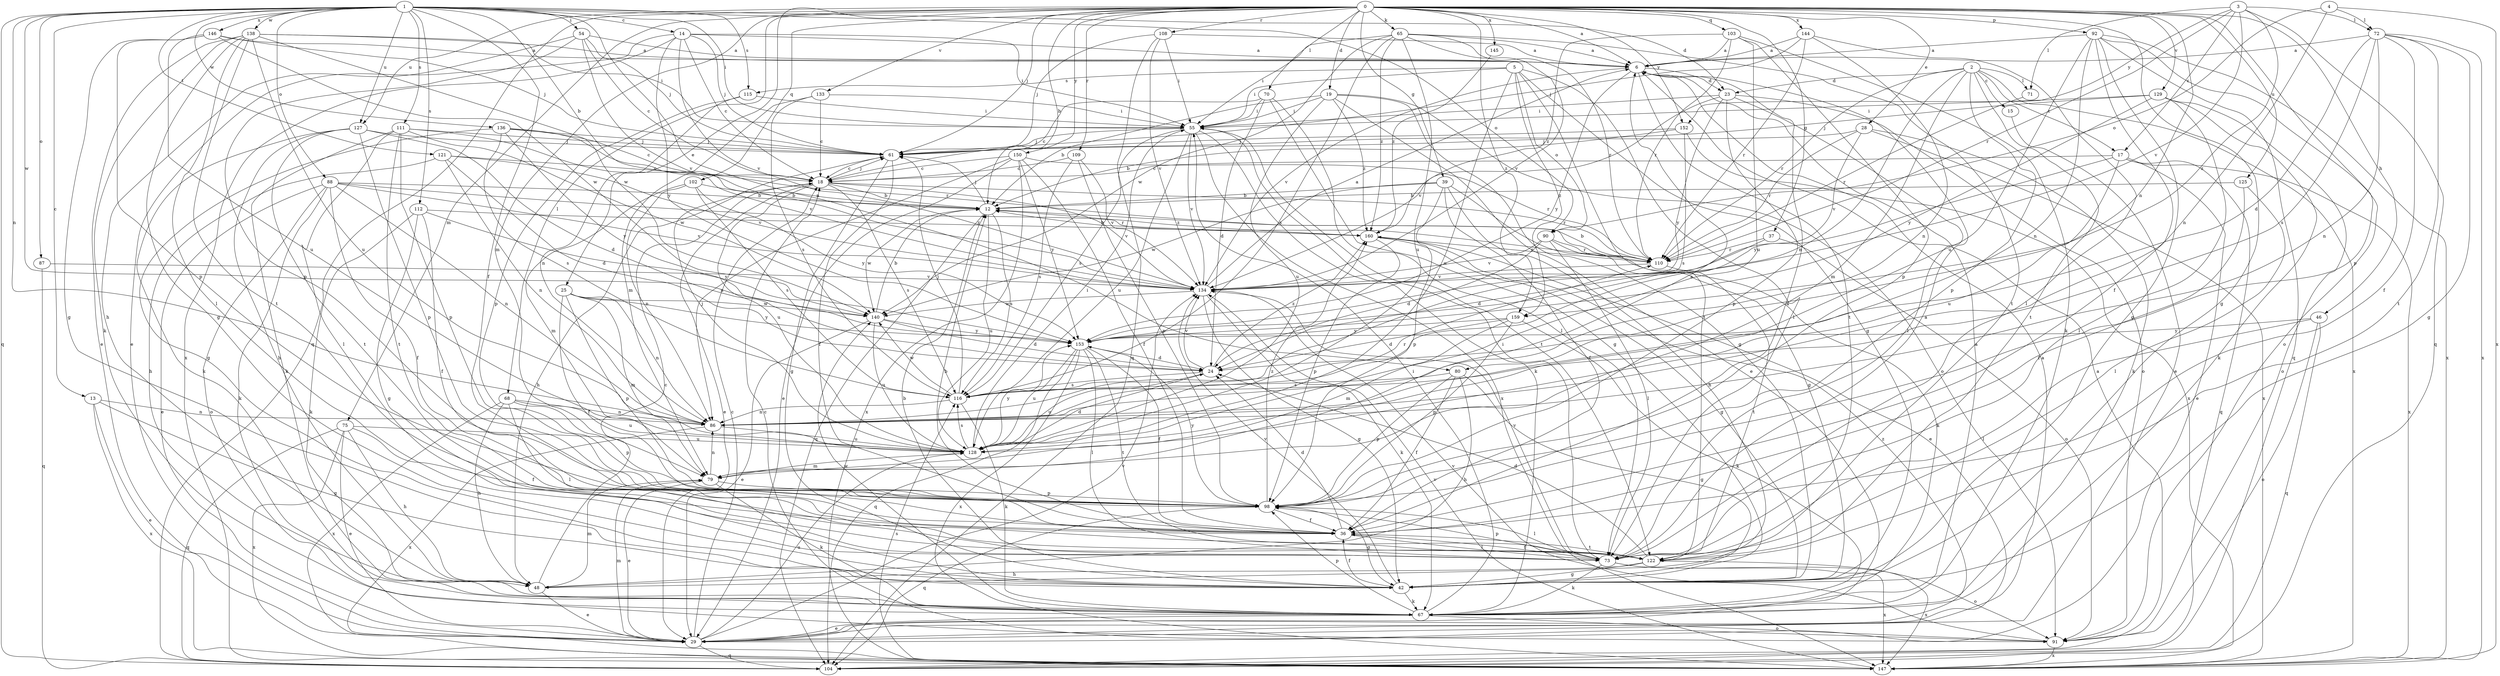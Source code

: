 strict digraph  {
0;
1;
2;
3;
4;
5;
6;
12;
13;
14;
15;
17;
18;
19;
23;
24;
25;
28;
29;
36;
37;
39;
42;
46;
48;
54;
55;
61;
65;
67;
68;
70;
71;
72;
73;
75;
79;
80;
86;
87;
88;
90;
91;
92;
98;
102;
103;
104;
108;
109;
110;
111;
112;
115;
116;
121;
122;
125;
127;
128;
129;
133;
134;
136;
138;
140;
144;
145;
146;
147;
150;
152;
153;
159;
160;
0 -> 6  [label=a];
0 -> 12  [label=b];
0 -> 19  [label=d];
0 -> 25  [label=e];
0 -> 28  [label=e];
0 -> 37  [label=g];
0 -> 39  [label=g];
0 -> 42  [label=g];
0 -> 46  [label=h];
0 -> 61  [label=j];
0 -> 65  [label=k];
0 -> 68  [label=l];
0 -> 70  [label=l];
0 -> 75  [label=m];
0 -> 79  [label=m];
0 -> 80  [label=n];
0 -> 92  [label=p];
0 -> 98  [label=p];
0 -> 102  [label=q];
0 -> 103  [label=q];
0 -> 104  [label=q];
0 -> 108  [label=r];
0 -> 109  [label=r];
0 -> 125  [label=u];
0 -> 127  [label=u];
0 -> 129  [label=v];
0 -> 133  [label=v];
0 -> 144  [label=x];
0 -> 145  [label=x];
0 -> 150  [label=y];
0 -> 152  [label=y];
0 -> 159  [label=z];
1 -> 12  [label=b];
1 -> 13  [label=c];
1 -> 14  [label=c];
1 -> 23  [label=d];
1 -> 36  [label=f];
1 -> 54  [label=i];
1 -> 55  [label=i];
1 -> 80  [label=n];
1 -> 86  [label=n];
1 -> 87  [label=o];
1 -> 88  [label=o];
1 -> 90  [label=o];
1 -> 104  [label=q];
1 -> 111  [label=s];
1 -> 112  [label=s];
1 -> 115  [label=s];
1 -> 121  [label=t];
1 -> 127  [label=u];
1 -> 136  [label=w];
1 -> 138  [label=w];
1 -> 140  [label=w];
1 -> 146  [label=x];
2 -> 15  [label=c];
2 -> 17  [label=c];
2 -> 23  [label=d];
2 -> 71  [label=l];
2 -> 79  [label=m];
2 -> 86  [label=n];
2 -> 98  [label=p];
2 -> 110  [label=r];
2 -> 122  [label=t];
2 -> 147  [label=x];
3 -> 17  [label=c];
3 -> 71  [label=l];
3 -> 72  [label=l];
3 -> 104  [label=q];
3 -> 110  [label=r];
3 -> 134  [label=v];
3 -> 152  [label=y];
3 -> 159  [label=z];
4 -> 72  [label=l];
4 -> 86  [label=n];
4 -> 90  [label=o];
4 -> 147  [label=x];
5 -> 42  [label=g];
5 -> 55  [label=i];
5 -> 73  [label=l];
5 -> 90  [label=o];
5 -> 115  [label=s];
5 -> 122  [label=t];
5 -> 128  [label=u];
5 -> 159  [label=z];
6 -> 23  [label=d];
6 -> 122  [label=t];
6 -> 134  [label=v];
6 -> 153  [label=y];
12 -> 61  [label=j];
12 -> 104  [label=q];
12 -> 116  [label=s];
12 -> 128  [label=u];
12 -> 140  [label=w];
12 -> 160  [label=z];
13 -> 29  [label=e];
13 -> 42  [label=g];
13 -> 86  [label=n];
13 -> 147  [label=x];
14 -> 6  [label=a];
14 -> 18  [label=c];
14 -> 29  [label=e];
14 -> 55  [label=i];
14 -> 61  [label=j];
14 -> 134  [label=v];
14 -> 147  [label=x];
14 -> 153  [label=y];
15 -> 29  [label=e];
17 -> 18  [label=c];
17 -> 29  [label=e];
17 -> 104  [label=q];
17 -> 128  [label=u];
17 -> 147  [label=x];
17 -> 153  [label=y];
18 -> 12  [label=b];
18 -> 29  [label=e];
18 -> 48  [label=h];
18 -> 61  [label=j];
18 -> 110  [label=r];
18 -> 116  [label=s];
18 -> 128  [label=u];
18 -> 134  [label=v];
19 -> 12  [label=b];
19 -> 29  [label=e];
19 -> 42  [label=g];
19 -> 55  [label=i];
19 -> 91  [label=o];
19 -> 128  [label=u];
19 -> 160  [label=z];
23 -> 55  [label=i];
23 -> 73  [label=l];
23 -> 91  [label=o];
23 -> 98  [label=p];
23 -> 134  [label=v];
23 -> 153  [label=y];
24 -> 116  [label=s];
24 -> 128  [label=u];
24 -> 134  [label=v];
24 -> 160  [label=z];
25 -> 36  [label=f];
25 -> 79  [label=m];
25 -> 86  [label=n];
25 -> 98  [label=p];
25 -> 140  [label=w];
25 -> 153  [label=y];
28 -> 61  [label=j];
28 -> 67  [label=k];
28 -> 110  [label=r];
28 -> 134  [label=v];
28 -> 147  [label=x];
29 -> 6  [label=a];
29 -> 18  [label=c];
29 -> 79  [label=m];
29 -> 104  [label=q];
29 -> 128  [label=u];
29 -> 134  [label=v];
29 -> 160  [label=z];
36 -> 6  [label=a];
36 -> 12  [label=b];
36 -> 24  [label=d];
36 -> 73  [label=l];
36 -> 122  [label=t];
37 -> 24  [label=d];
37 -> 91  [label=o];
37 -> 110  [label=r];
39 -> 12  [label=b];
39 -> 36  [label=f];
39 -> 42  [label=g];
39 -> 48  [label=h];
39 -> 98  [label=p];
39 -> 140  [label=w];
42 -> 12  [label=b];
42 -> 36  [label=f];
42 -> 67  [label=k];
42 -> 134  [label=v];
46 -> 73  [label=l];
46 -> 91  [label=o];
46 -> 104  [label=q];
46 -> 153  [label=y];
48 -> 18  [label=c];
48 -> 29  [label=e];
48 -> 79  [label=m];
54 -> 6  [label=a];
54 -> 18  [label=c];
54 -> 48  [label=h];
54 -> 61  [label=j];
54 -> 98  [label=p];
54 -> 134  [label=v];
55 -> 61  [label=j];
55 -> 67  [label=k];
55 -> 116  [label=s];
55 -> 122  [label=t];
55 -> 128  [label=u];
55 -> 134  [label=v];
55 -> 147  [label=x];
61 -> 18  [label=c];
61 -> 36  [label=f];
61 -> 42  [label=g];
65 -> 6  [label=a];
65 -> 55  [label=i];
65 -> 110  [label=r];
65 -> 116  [label=s];
65 -> 122  [label=t];
65 -> 128  [label=u];
65 -> 134  [label=v];
65 -> 140  [label=w];
65 -> 160  [label=z];
67 -> 6  [label=a];
67 -> 29  [label=e];
67 -> 55  [label=i];
67 -> 91  [label=o];
67 -> 98  [label=p];
67 -> 140  [label=w];
68 -> 48  [label=h];
68 -> 73  [label=l];
68 -> 86  [label=n];
68 -> 98  [label=p];
68 -> 128  [label=u];
68 -> 147  [label=x];
70 -> 18  [label=c];
70 -> 24  [label=d];
70 -> 42  [label=g];
70 -> 55  [label=i];
70 -> 73  [label=l];
71 -> 110  [label=r];
72 -> 6  [label=a];
72 -> 24  [label=d];
72 -> 36  [label=f];
72 -> 42  [label=g];
72 -> 86  [label=n];
72 -> 116  [label=s];
72 -> 122  [label=t];
72 -> 147  [label=x];
73 -> 6  [label=a];
73 -> 36  [label=f];
73 -> 55  [label=i];
73 -> 67  [label=k];
73 -> 91  [label=o];
73 -> 98  [label=p];
73 -> 134  [label=v];
73 -> 147  [label=x];
75 -> 29  [label=e];
75 -> 36  [label=f];
75 -> 48  [label=h];
75 -> 104  [label=q];
75 -> 128  [label=u];
75 -> 147  [label=x];
79 -> 6  [label=a];
79 -> 29  [label=e];
79 -> 67  [label=k];
79 -> 86  [label=n];
79 -> 98  [label=p];
80 -> 36  [label=f];
80 -> 42  [label=g];
80 -> 48  [label=h];
80 -> 98  [label=p];
80 -> 116  [label=s];
86 -> 110  [label=r];
86 -> 128  [label=u];
86 -> 147  [label=x];
87 -> 104  [label=q];
87 -> 134  [label=v];
88 -> 12  [label=b];
88 -> 29  [label=e];
88 -> 36  [label=f];
88 -> 67  [label=k];
88 -> 86  [label=n];
88 -> 91  [label=o];
88 -> 110  [label=r];
88 -> 134  [label=v];
90 -> 24  [label=d];
90 -> 67  [label=k];
90 -> 73  [label=l];
90 -> 110  [label=r];
90 -> 134  [label=v];
91 -> 18  [label=c];
91 -> 134  [label=v];
91 -> 147  [label=x];
92 -> 6  [label=a];
92 -> 36  [label=f];
92 -> 42  [label=g];
92 -> 86  [label=n];
92 -> 91  [label=o];
92 -> 104  [label=q];
92 -> 128  [label=u];
92 -> 147  [label=x];
98 -> 36  [label=f];
98 -> 42  [label=g];
98 -> 73  [label=l];
98 -> 104  [label=q];
98 -> 153  [label=y];
98 -> 160  [label=z];
102 -> 12  [label=b];
102 -> 79  [label=m];
102 -> 86  [label=n];
102 -> 116  [label=s];
102 -> 153  [label=y];
103 -> 6  [label=a];
103 -> 67  [label=k];
103 -> 98  [label=p];
103 -> 110  [label=r];
103 -> 128  [label=u];
103 -> 160  [label=z];
104 -> 6  [label=a];
108 -> 6  [label=a];
108 -> 55  [label=i];
108 -> 61  [label=j];
108 -> 104  [label=q];
108 -> 134  [label=v];
109 -> 18  [label=c];
109 -> 98  [label=p];
109 -> 116  [label=s];
109 -> 134  [label=v];
110 -> 12  [label=b];
110 -> 122  [label=t];
110 -> 134  [label=v];
111 -> 61  [label=j];
111 -> 67  [label=k];
111 -> 73  [label=l];
111 -> 98  [label=p];
111 -> 122  [label=t];
111 -> 134  [label=v];
111 -> 140  [label=w];
112 -> 36  [label=f];
112 -> 42  [label=g];
112 -> 67  [label=k];
112 -> 153  [label=y];
112 -> 160  [label=z];
115 -> 55  [label=i];
115 -> 86  [label=n];
115 -> 98  [label=p];
116 -> 61  [label=j];
116 -> 67  [label=k];
116 -> 86  [label=n];
116 -> 140  [label=w];
121 -> 18  [label=c];
121 -> 24  [label=d];
121 -> 48  [label=h];
121 -> 86  [label=n];
121 -> 134  [label=v];
122 -> 24  [label=d];
122 -> 42  [label=g];
122 -> 48  [label=h];
122 -> 147  [label=x];
125 -> 12  [label=b];
125 -> 36  [label=f];
125 -> 73  [label=l];
127 -> 24  [label=d];
127 -> 48  [label=h];
127 -> 61  [label=j];
127 -> 67  [label=k];
127 -> 98  [label=p];
127 -> 122  [label=t];
128 -> 24  [label=d];
128 -> 55  [label=i];
128 -> 61  [label=j];
128 -> 79  [label=m];
128 -> 116  [label=s];
128 -> 153  [label=y];
129 -> 55  [label=i];
129 -> 61  [label=j];
129 -> 67  [label=k];
129 -> 73  [label=l];
129 -> 91  [label=o];
129 -> 153  [label=y];
133 -> 18  [label=c];
133 -> 55  [label=i];
133 -> 79  [label=m];
133 -> 116  [label=s];
134 -> 6  [label=a];
134 -> 42  [label=g];
134 -> 67  [label=k];
134 -> 140  [label=w];
136 -> 18  [label=c];
136 -> 42  [label=g];
136 -> 61  [label=j];
136 -> 110  [label=r];
136 -> 116  [label=s];
136 -> 153  [label=y];
138 -> 6  [label=a];
138 -> 29  [label=e];
138 -> 42  [label=g];
138 -> 55  [label=i];
138 -> 67  [label=k];
138 -> 73  [label=l];
138 -> 122  [label=t];
138 -> 128  [label=u];
138 -> 140  [label=w];
140 -> 12  [label=b];
140 -> 24  [label=d];
140 -> 29  [label=e];
140 -> 128  [label=u];
140 -> 153  [label=y];
144 -> 6  [label=a];
144 -> 61  [label=j];
144 -> 73  [label=l];
144 -> 86  [label=n];
144 -> 110  [label=r];
145 -> 160  [label=z];
146 -> 6  [label=a];
146 -> 42  [label=g];
146 -> 61  [label=j];
146 -> 98  [label=p];
146 -> 128  [label=u];
146 -> 140  [label=w];
147 -> 116  [label=s];
147 -> 134  [label=v];
150 -> 18  [label=c];
150 -> 29  [label=e];
150 -> 36  [label=f];
150 -> 86  [label=n];
150 -> 110  [label=r];
150 -> 147  [label=x];
150 -> 153  [label=y];
152 -> 12  [label=b];
152 -> 61  [label=j];
152 -> 116  [label=s];
152 -> 147  [label=x];
153 -> 24  [label=d];
153 -> 36  [label=f];
153 -> 73  [label=l];
153 -> 104  [label=q];
153 -> 122  [label=t];
153 -> 128  [label=u];
153 -> 147  [label=x];
159 -> 24  [label=d];
159 -> 67  [label=k];
159 -> 79  [label=m];
159 -> 98  [label=p];
159 -> 153  [label=y];
160 -> 12  [label=b];
160 -> 29  [label=e];
160 -> 42  [label=g];
160 -> 98  [label=p];
160 -> 110  [label=r];
}
